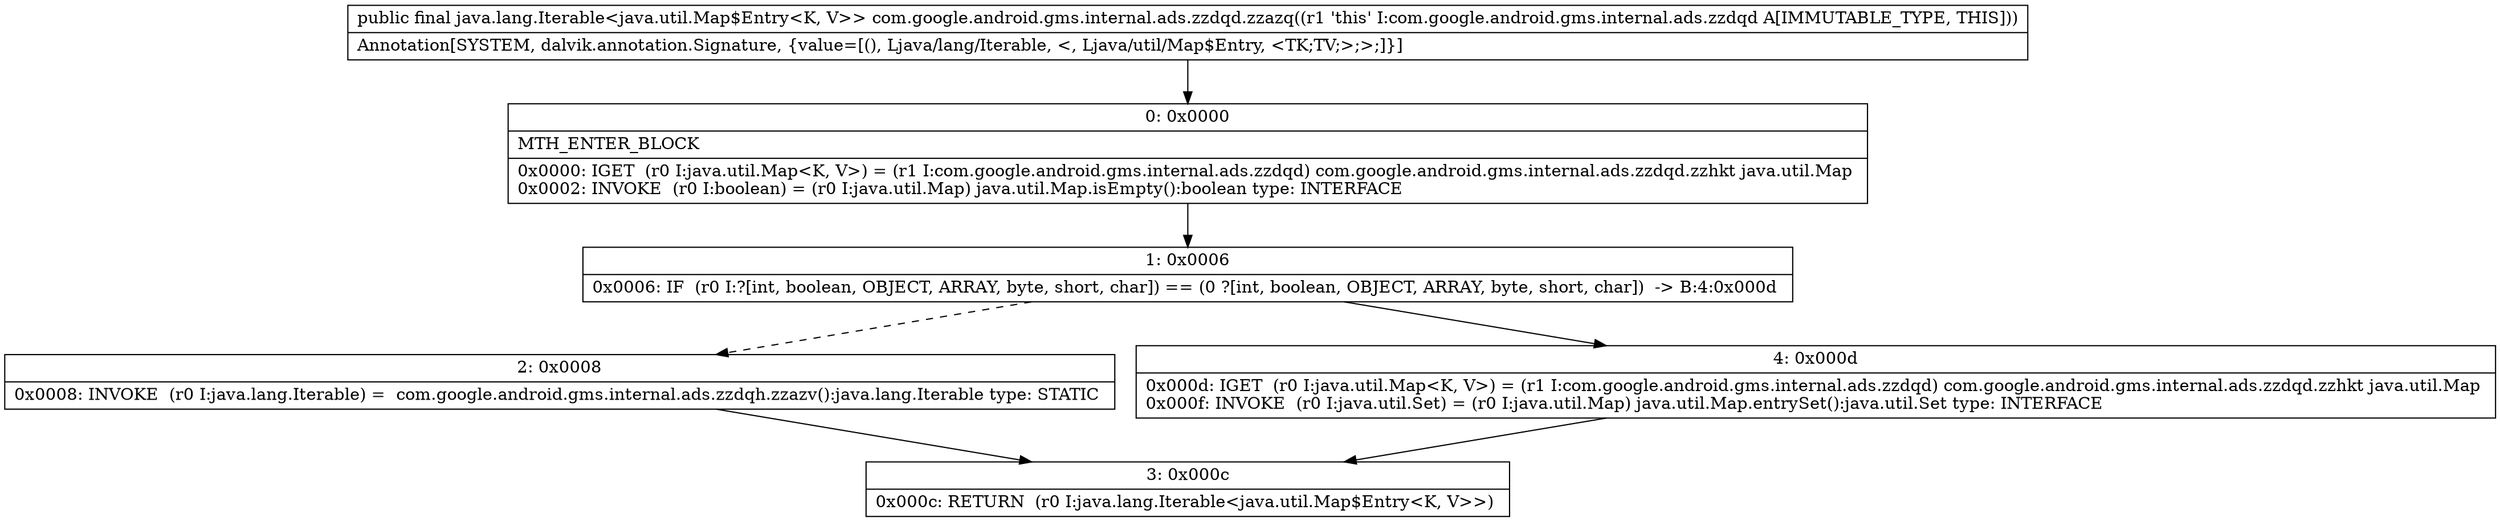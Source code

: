 digraph "CFG forcom.google.android.gms.internal.ads.zzdqd.zzazq()Ljava\/lang\/Iterable;" {
Node_0 [shape=record,label="{0\:\ 0x0000|MTH_ENTER_BLOCK\l|0x0000: IGET  (r0 I:java.util.Map\<K, V\>) = (r1 I:com.google.android.gms.internal.ads.zzdqd) com.google.android.gms.internal.ads.zzdqd.zzhkt java.util.Map \l0x0002: INVOKE  (r0 I:boolean) = (r0 I:java.util.Map) java.util.Map.isEmpty():boolean type: INTERFACE \l}"];
Node_1 [shape=record,label="{1\:\ 0x0006|0x0006: IF  (r0 I:?[int, boolean, OBJECT, ARRAY, byte, short, char]) == (0 ?[int, boolean, OBJECT, ARRAY, byte, short, char])  \-\> B:4:0x000d \l}"];
Node_2 [shape=record,label="{2\:\ 0x0008|0x0008: INVOKE  (r0 I:java.lang.Iterable) =  com.google.android.gms.internal.ads.zzdqh.zzazv():java.lang.Iterable type: STATIC \l}"];
Node_3 [shape=record,label="{3\:\ 0x000c|0x000c: RETURN  (r0 I:java.lang.Iterable\<java.util.Map$Entry\<K, V\>\>) \l}"];
Node_4 [shape=record,label="{4\:\ 0x000d|0x000d: IGET  (r0 I:java.util.Map\<K, V\>) = (r1 I:com.google.android.gms.internal.ads.zzdqd) com.google.android.gms.internal.ads.zzdqd.zzhkt java.util.Map \l0x000f: INVOKE  (r0 I:java.util.Set) = (r0 I:java.util.Map) java.util.Map.entrySet():java.util.Set type: INTERFACE \l}"];
MethodNode[shape=record,label="{public final java.lang.Iterable\<java.util.Map$Entry\<K, V\>\> com.google.android.gms.internal.ads.zzdqd.zzazq((r1 'this' I:com.google.android.gms.internal.ads.zzdqd A[IMMUTABLE_TYPE, THIS]))  | Annotation[SYSTEM, dalvik.annotation.Signature, \{value=[(), Ljava\/lang\/Iterable, \<, Ljava\/util\/Map$Entry, \<TK;TV;\>;\>;]\}]\l}"];
MethodNode -> Node_0;
Node_0 -> Node_1;
Node_1 -> Node_2[style=dashed];
Node_1 -> Node_4;
Node_2 -> Node_3;
Node_4 -> Node_3;
}


